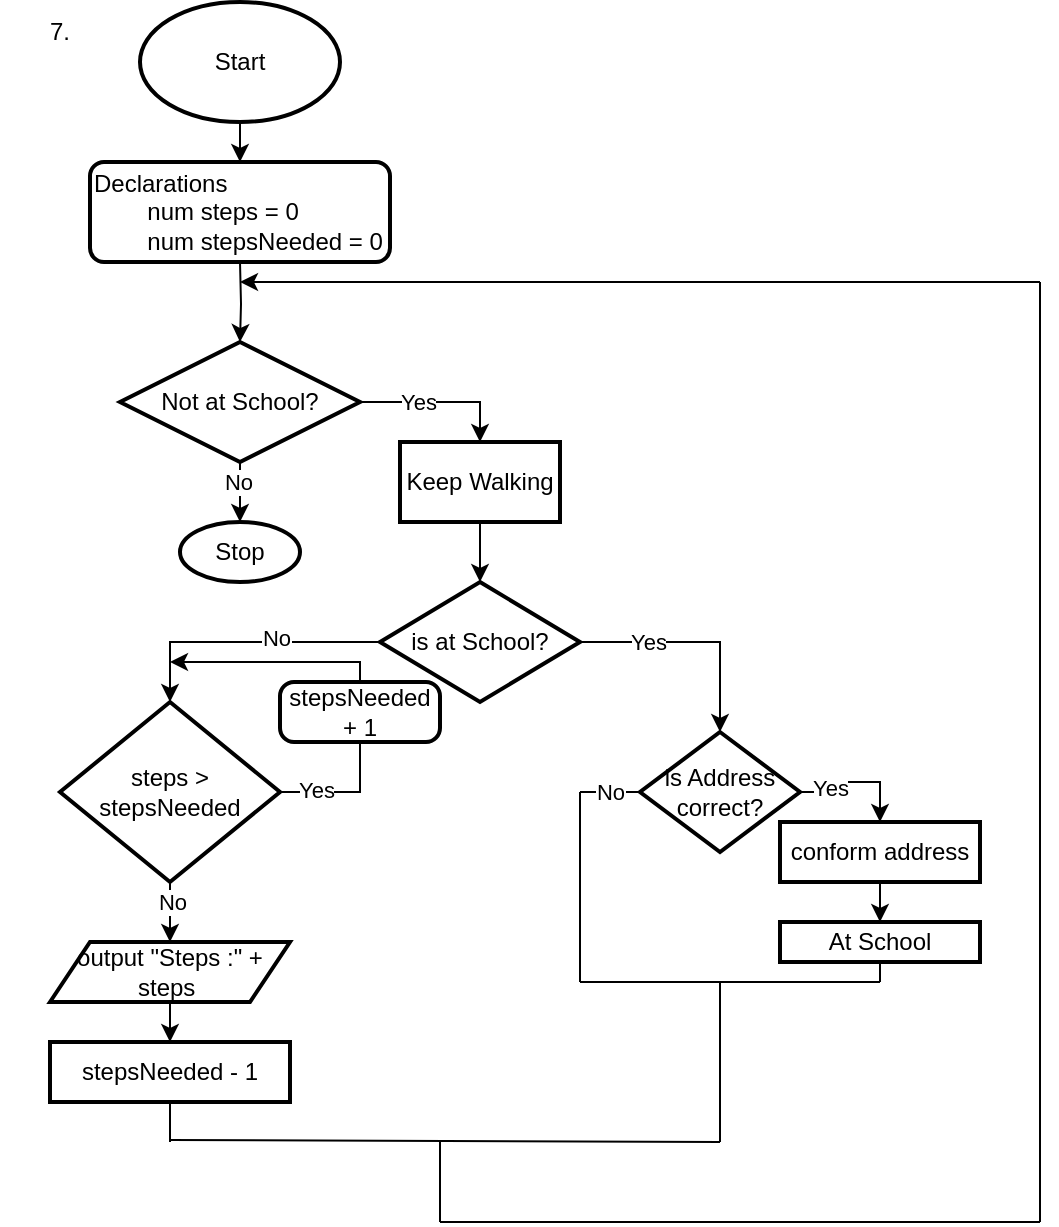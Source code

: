 <mxfile version="23.0.2" type="device">
  <diagram name="Page-1" id="i7Juj5QhyEdBRqBnNom3">
    <mxGraphModel dx="1195" dy="697" grid="1" gridSize="10" guides="1" tooltips="1" connect="1" arrows="1" fold="1" page="1" pageScale="1" pageWidth="1200" pageHeight="1920" math="0" shadow="0">
      <root>
        <mxCell id="0" />
        <mxCell id="1" parent="0" />
        <mxCell id="OVMNsgc5iX0UsMJncxmt-4" value="" style="edgeStyle=orthogonalEdgeStyle;rounded=0;orthogonalLoop=1;jettySize=auto;html=1;" edge="1" parent="1" target="OVMNsgc5iX0UsMJncxmt-3">
          <mxGeometry relative="1" as="geometry">
            <mxPoint x="600" y="160" as="sourcePoint" />
          </mxGeometry>
        </mxCell>
        <mxCell id="OVMNsgc5iX0UsMJncxmt-15" style="edgeStyle=orthogonalEdgeStyle;rounded=0;orthogonalLoop=1;jettySize=auto;html=1;exitX=0.5;exitY=1;exitDx=0;exitDy=0;exitPerimeter=0;entryX=0.5;entryY=0;entryDx=0;entryDy=0;" edge="1" parent="1" source="OVMNsgc5iX0UsMJncxmt-2" target="OVMNsgc5iX0UsMJncxmt-13">
          <mxGeometry relative="1" as="geometry" />
        </mxCell>
        <mxCell id="OVMNsgc5iX0UsMJncxmt-2" value="Start" style="strokeWidth=2;html=1;shape=mxgraph.flowchart.start_1;whiteSpace=wrap;" vertex="1" parent="1">
          <mxGeometry x="550" y="30" width="100" height="60" as="geometry" />
        </mxCell>
        <mxCell id="OVMNsgc5iX0UsMJncxmt-6" value="" style="edgeStyle=orthogonalEdgeStyle;rounded=0;orthogonalLoop=1;jettySize=auto;html=1;entryX=0.5;entryY=0;entryDx=0;entryDy=0;" edge="1" parent="1" source="OVMNsgc5iX0UsMJncxmt-3" target="OVMNsgc5iX0UsMJncxmt-5">
          <mxGeometry relative="1" as="geometry" />
        </mxCell>
        <mxCell id="OVMNsgc5iX0UsMJncxmt-35" value="Yes" style="edgeLabel;html=1;align=center;verticalAlign=middle;resizable=0;points=[];" vertex="1" connectable="0" parent="OVMNsgc5iX0UsMJncxmt-6">
          <mxGeometry x="-0.276" relative="1" as="geometry">
            <mxPoint as="offset" />
          </mxGeometry>
        </mxCell>
        <mxCell id="OVMNsgc5iX0UsMJncxmt-3" value="Not at School?" style="rhombus;whiteSpace=wrap;html=1;strokeWidth=2;" vertex="1" parent="1">
          <mxGeometry x="540" y="200" width="120" height="60" as="geometry" />
        </mxCell>
        <mxCell id="OVMNsgc5iX0UsMJncxmt-8" value="" style="edgeStyle=orthogonalEdgeStyle;rounded=0;orthogonalLoop=1;jettySize=auto;html=1;" edge="1" parent="1" source="OVMNsgc5iX0UsMJncxmt-5" target="OVMNsgc5iX0UsMJncxmt-7">
          <mxGeometry relative="1" as="geometry" />
        </mxCell>
        <mxCell id="OVMNsgc5iX0UsMJncxmt-5" value="Keep Walking" style="whiteSpace=wrap;html=1;strokeWidth=2;" vertex="1" parent="1">
          <mxGeometry x="680" y="250" width="80" height="40" as="geometry" />
        </mxCell>
        <mxCell id="OVMNsgc5iX0UsMJncxmt-10" value="" style="edgeStyle=orthogonalEdgeStyle;rounded=0;orthogonalLoop=1;jettySize=auto;html=1;entryX=0.5;entryY=0;entryDx=0;entryDy=0;" edge="1" parent="1" source="OVMNsgc5iX0UsMJncxmt-7" target="OVMNsgc5iX0UsMJncxmt-9">
          <mxGeometry relative="1" as="geometry" />
        </mxCell>
        <mxCell id="OVMNsgc5iX0UsMJncxmt-22" value="No" style="edgeLabel;html=1;align=center;verticalAlign=middle;resizable=0;points=[];" vertex="1" connectable="0" parent="OVMNsgc5iX0UsMJncxmt-10">
          <mxGeometry x="-0.223" y="-2" relative="1" as="geometry">
            <mxPoint as="offset" />
          </mxGeometry>
        </mxCell>
        <mxCell id="OVMNsgc5iX0UsMJncxmt-24" value="" style="edgeStyle=orthogonalEdgeStyle;rounded=0;orthogonalLoop=1;jettySize=auto;html=1;entryX=0.5;entryY=0;entryDx=0;entryDy=0;" edge="1" parent="1" source="OVMNsgc5iX0UsMJncxmt-7" target="OVMNsgc5iX0UsMJncxmt-23">
          <mxGeometry relative="1" as="geometry" />
        </mxCell>
        <mxCell id="OVMNsgc5iX0UsMJncxmt-48" value="Yes" style="edgeLabel;html=1;align=center;verticalAlign=middle;resizable=0;points=[];" vertex="1" connectable="0" parent="OVMNsgc5iX0UsMJncxmt-24">
          <mxGeometry x="-0.411" relative="1" as="geometry">
            <mxPoint as="offset" />
          </mxGeometry>
        </mxCell>
        <mxCell id="OVMNsgc5iX0UsMJncxmt-7" value="is at School?" style="rhombus;whiteSpace=wrap;html=1;strokeWidth=2;" vertex="1" parent="1">
          <mxGeometry x="670" y="320" width="100" height="60" as="geometry" />
        </mxCell>
        <mxCell id="OVMNsgc5iX0UsMJncxmt-11" style="edgeStyle=orthogonalEdgeStyle;rounded=0;orthogonalLoop=1;jettySize=auto;html=1;exitX=1;exitY=0.5;exitDx=0;exitDy=0;" edge="1" parent="1" source="OVMNsgc5iX0UsMJncxmt-9">
          <mxGeometry relative="1" as="geometry">
            <mxPoint x="565" y="360" as="targetPoint" />
            <Array as="points">
              <mxPoint x="660" y="425" />
              <mxPoint x="660" y="360" />
            </Array>
          </mxGeometry>
        </mxCell>
        <mxCell id="OVMNsgc5iX0UsMJncxmt-50" value="Yes" style="edgeLabel;html=1;align=center;verticalAlign=middle;resizable=0;points=[];" vertex="1" connectable="0" parent="OVMNsgc5iX0UsMJncxmt-11">
          <mxGeometry x="-0.819" y="1" relative="1" as="geometry">
            <mxPoint as="offset" />
          </mxGeometry>
        </mxCell>
        <mxCell id="OVMNsgc5iX0UsMJncxmt-19" value="" style="edgeStyle=orthogonalEdgeStyle;rounded=0;orthogonalLoop=1;jettySize=auto;html=1;" edge="1" parent="1" source="OVMNsgc5iX0UsMJncxmt-9" target="OVMNsgc5iX0UsMJncxmt-18">
          <mxGeometry relative="1" as="geometry" />
        </mxCell>
        <mxCell id="OVMNsgc5iX0UsMJncxmt-51" value="No" style="edgeLabel;html=1;align=center;verticalAlign=middle;resizable=0;points=[];" vertex="1" connectable="0" parent="OVMNsgc5iX0UsMJncxmt-19">
          <mxGeometry x="-0.616" y="1" relative="1" as="geometry">
            <mxPoint as="offset" />
          </mxGeometry>
        </mxCell>
        <mxCell id="OVMNsgc5iX0UsMJncxmt-9" value="steps &amp;gt; stepsNeeded" style="rhombus;whiteSpace=wrap;html=1;strokeWidth=2;" vertex="1" parent="1">
          <mxGeometry x="510" y="380" width="110" height="90" as="geometry" />
        </mxCell>
        <mxCell id="OVMNsgc5iX0UsMJncxmt-12" value="stepsNeeded + 1" style="rounded=1;whiteSpace=wrap;html=1;absoluteArcSize=1;arcSize=14;strokeWidth=2;" vertex="1" parent="1">
          <mxGeometry x="620" y="370" width="80" height="30" as="geometry" />
        </mxCell>
        <mxCell id="OVMNsgc5iX0UsMJncxmt-13" value="Declarations&lt;br&gt;&lt;span style=&quot;white-space: pre;&quot;&gt;&#x9;&lt;/span&gt;num steps = 0&lt;br&gt;&lt;span style=&quot;white-space: pre;&quot;&gt;&#x9;&lt;/span&gt;num stepsNeeded = 0" style="rounded=1;whiteSpace=wrap;html=1;absoluteArcSize=1;arcSize=14;strokeWidth=2;align=left;" vertex="1" parent="1">
          <mxGeometry x="525" y="110" width="150" height="50" as="geometry" />
        </mxCell>
        <mxCell id="OVMNsgc5iX0UsMJncxmt-21" value="" style="edgeStyle=orthogonalEdgeStyle;rounded=0;orthogonalLoop=1;jettySize=auto;html=1;" edge="1" parent="1" source="OVMNsgc5iX0UsMJncxmt-18" target="OVMNsgc5iX0UsMJncxmt-20">
          <mxGeometry relative="1" as="geometry" />
        </mxCell>
        <mxCell id="OVMNsgc5iX0UsMJncxmt-18" value="output &quot;Steps :&quot; + steps&amp;nbsp;" style="shape=parallelogram;perimeter=parallelogramPerimeter;whiteSpace=wrap;html=1;fixedSize=1;strokeWidth=2;" vertex="1" parent="1">
          <mxGeometry x="505" y="500" width="120" height="30" as="geometry" />
        </mxCell>
        <mxCell id="OVMNsgc5iX0UsMJncxmt-20" value="stepsNeeded - 1" style="whiteSpace=wrap;html=1;strokeWidth=2;" vertex="1" parent="1">
          <mxGeometry x="505" y="550" width="120" height="30" as="geometry" />
        </mxCell>
        <mxCell id="OVMNsgc5iX0UsMJncxmt-29" style="edgeStyle=orthogonalEdgeStyle;rounded=0;orthogonalLoop=1;jettySize=auto;html=1;entryX=0.5;entryY=0;entryDx=0;entryDy=0;exitX=1;exitY=0.5;exitDx=0;exitDy=0;" edge="1" parent="1" source="OVMNsgc5iX0UsMJncxmt-23" target="OVMNsgc5iX0UsMJncxmt-28">
          <mxGeometry relative="1" as="geometry" />
        </mxCell>
        <mxCell id="OVMNsgc5iX0UsMJncxmt-30" value="Yes" style="edgeLabel;html=1;align=center;verticalAlign=middle;resizable=0;points=[];" vertex="1" connectable="0" parent="OVMNsgc5iX0UsMJncxmt-29">
          <mxGeometry x="-0.56" y="2" relative="1" as="geometry">
            <mxPoint as="offset" />
          </mxGeometry>
        </mxCell>
        <mxCell id="OVMNsgc5iX0UsMJncxmt-23" value="is Address correct?" style="rhombus;whiteSpace=wrap;html=1;strokeWidth=2;" vertex="1" parent="1">
          <mxGeometry x="800" y="395" width="80" height="60" as="geometry" />
        </mxCell>
        <mxCell id="OVMNsgc5iX0UsMJncxmt-28" value="conform address" style="whiteSpace=wrap;html=1;strokeWidth=2;" vertex="1" parent="1">
          <mxGeometry x="870" y="440" width="100" height="30" as="geometry" />
        </mxCell>
        <mxCell id="OVMNsgc5iX0UsMJncxmt-33" value="" style="endArrow=none;html=1;rounded=0;" edge="1" parent="1">
          <mxGeometry width="50" height="50" relative="1" as="geometry">
            <mxPoint x="840" y="520" as="sourcePoint" />
            <mxPoint x="920" y="520" as="targetPoint" />
          </mxGeometry>
        </mxCell>
        <mxCell id="OVMNsgc5iX0UsMJncxmt-34" value="" style="endArrow=none;html=1;rounded=0;entryX=0.5;entryY=1;entryDx=0;entryDy=0;" edge="1" parent="1" target="OVMNsgc5iX0UsMJncxmt-55">
          <mxGeometry width="50" height="50" relative="1" as="geometry">
            <mxPoint x="920" y="520" as="sourcePoint" />
            <mxPoint x="960" y="590" as="targetPoint" />
          </mxGeometry>
        </mxCell>
        <mxCell id="OVMNsgc5iX0UsMJncxmt-37" value="" style="endArrow=none;html=1;rounded=0;entryX=0.5;entryY=1;entryDx=0;entryDy=0;" edge="1" parent="1" target="OVMNsgc5iX0UsMJncxmt-20">
          <mxGeometry width="50" height="50" relative="1" as="geometry">
            <mxPoint x="565" y="600" as="sourcePoint" />
            <mxPoint x="550" y="630" as="targetPoint" />
          </mxGeometry>
        </mxCell>
        <mxCell id="OVMNsgc5iX0UsMJncxmt-38" value="" style="endArrow=none;html=1;rounded=0;entryX=0;entryY=0.5;entryDx=0;entryDy=0;" edge="1" parent="1" target="OVMNsgc5iX0UsMJncxmt-23">
          <mxGeometry width="50" height="50" relative="1" as="geometry">
            <mxPoint x="770" y="425" as="sourcePoint" />
            <mxPoint x="800" y="480" as="targetPoint" />
          </mxGeometry>
        </mxCell>
        <mxCell id="OVMNsgc5iX0UsMJncxmt-49" value="No" style="edgeLabel;html=1;align=center;verticalAlign=middle;resizable=0;points=[];" vertex="1" connectable="0" parent="OVMNsgc5iX0UsMJncxmt-38">
          <mxGeometry x="-0.038" relative="1" as="geometry">
            <mxPoint as="offset" />
          </mxGeometry>
        </mxCell>
        <mxCell id="OVMNsgc5iX0UsMJncxmt-40" value="" style="endArrow=none;html=1;rounded=0;" edge="1" parent="1">
          <mxGeometry width="50" height="50" relative="1" as="geometry">
            <mxPoint x="770" y="520" as="sourcePoint" />
            <mxPoint x="770" y="425" as="targetPoint" />
          </mxGeometry>
        </mxCell>
        <mxCell id="OVMNsgc5iX0UsMJncxmt-41" value="" style="endArrow=none;html=1;rounded=0;" edge="1" parent="1">
          <mxGeometry width="50" height="50" relative="1" as="geometry">
            <mxPoint x="840" y="520" as="sourcePoint" />
            <mxPoint x="770" y="520" as="targetPoint" />
          </mxGeometry>
        </mxCell>
        <mxCell id="OVMNsgc5iX0UsMJncxmt-42" value="" style="endArrow=none;html=1;rounded=0;" edge="1" parent="1">
          <mxGeometry width="50" height="50" relative="1" as="geometry">
            <mxPoint x="840" y="600" as="sourcePoint" />
            <mxPoint x="840" y="520" as="targetPoint" />
          </mxGeometry>
        </mxCell>
        <mxCell id="OVMNsgc5iX0UsMJncxmt-43" value="" style="endArrow=none;html=1;rounded=0;" edge="1" parent="1">
          <mxGeometry width="50" height="50" relative="1" as="geometry">
            <mxPoint x="840" y="600" as="sourcePoint" />
            <mxPoint x="565" y="599" as="targetPoint" />
          </mxGeometry>
        </mxCell>
        <mxCell id="OVMNsgc5iX0UsMJncxmt-44" value="" style="endArrow=none;html=1;rounded=0;" edge="1" parent="1">
          <mxGeometry width="50" height="50" relative="1" as="geometry">
            <mxPoint x="700" y="640" as="sourcePoint" />
            <mxPoint x="700" y="600" as="targetPoint" />
          </mxGeometry>
        </mxCell>
        <mxCell id="OVMNsgc5iX0UsMJncxmt-45" value="" style="endArrow=none;html=1;rounded=0;" edge="1" parent="1">
          <mxGeometry width="50" height="50" relative="1" as="geometry">
            <mxPoint x="1000" y="640" as="sourcePoint" />
            <mxPoint x="700" y="640" as="targetPoint" />
          </mxGeometry>
        </mxCell>
        <mxCell id="OVMNsgc5iX0UsMJncxmt-46" value="" style="endArrow=none;html=1;rounded=0;" edge="1" parent="1">
          <mxGeometry width="50" height="50" relative="1" as="geometry">
            <mxPoint x="1000" y="640" as="sourcePoint" />
            <mxPoint x="1000" y="170" as="targetPoint" />
          </mxGeometry>
        </mxCell>
        <mxCell id="OVMNsgc5iX0UsMJncxmt-47" value="" style="endArrow=classic;html=1;rounded=0;" edge="1" parent="1">
          <mxGeometry width="50" height="50" relative="1" as="geometry">
            <mxPoint x="1000" y="170" as="sourcePoint" />
            <mxPoint x="600" y="170" as="targetPoint" />
          </mxGeometry>
        </mxCell>
        <mxCell id="OVMNsgc5iX0UsMJncxmt-52" value="" style="endArrow=classic;html=1;rounded=0;exitX=0.5;exitY=1;exitDx=0;exitDy=0;" edge="1" parent="1" source="OVMNsgc5iX0UsMJncxmt-3">
          <mxGeometry width="50" height="50" relative="1" as="geometry">
            <mxPoint x="530" y="320" as="sourcePoint" />
            <mxPoint x="600" y="290" as="targetPoint" />
          </mxGeometry>
        </mxCell>
        <mxCell id="OVMNsgc5iX0UsMJncxmt-53" value="No" style="edgeLabel;html=1;align=center;verticalAlign=middle;resizable=0;points=[];" vertex="1" connectable="0" parent="OVMNsgc5iX0UsMJncxmt-52">
          <mxGeometry x="-0.337" y="-1" relative="1" as="geometry">
            <mxPoint as="offset" />
          </mxGeometry>
        </mxCell>
        <mxCell id="OVMNsgc5iX0UsMJncxmt-54" value="Stop" style="strokeWidth=2;html=1;shape=mxgraph.flowchart.start_1;whiteSpace=wrap;" vertex="1" parent="1">
          <mxGeometry x="570" y="290" width="60" height="30" as="geometry" />
        </mxCell>
        <mxCell id="OVMNsgc5iX0UsMJncxmt-55" value="At School" style="whiteSpace=wrap;html=1;strokeWidth=2;" vertex="1" parent="1">
          <mxGeometry x="870" y="490" width="100" height="20" as="geometry" />
        </mxCell>
        <mxCell id="OVMNsgc5iX0UsMJncxmt-56" value="" style="endArrow=classic;html=1;rounded=0;exitX=0.5;exitY=1;exitDx=0;exitDy=0;entryX=0.5;entryY=0;entryDx=0;entryDy=0;" edge="1" parent="1" source="OVMNsgc5iX0UsMJncxmt-28" target="OVMNsgc5iX0UsMJncxmt-55">
          <mxGeometry width="50" height="50" relative="1" as="geometry">
            <mxPoint x="800" y="500" as="sourcePoint" />
            <mxPoint x="850" y="450" as="targetPoint" />
          </mxGeometry>
        </mxCell>
        <mxCell id="OVMNsgc5iX0UsMJncxmt-57" value="7." style="text;html=1;strokeColor=none;fillColor=none;align=center;verticalAlign=middle;whiteSpace=wrap;rounded=0;" vertex="1" parent="1">
          <mxGeometry x="480" y="30" width="60" height="30" as="geometry" />
        </mxCell>
      </root>
    </mxGraphModel>
  </diagram>
</mxfile>
